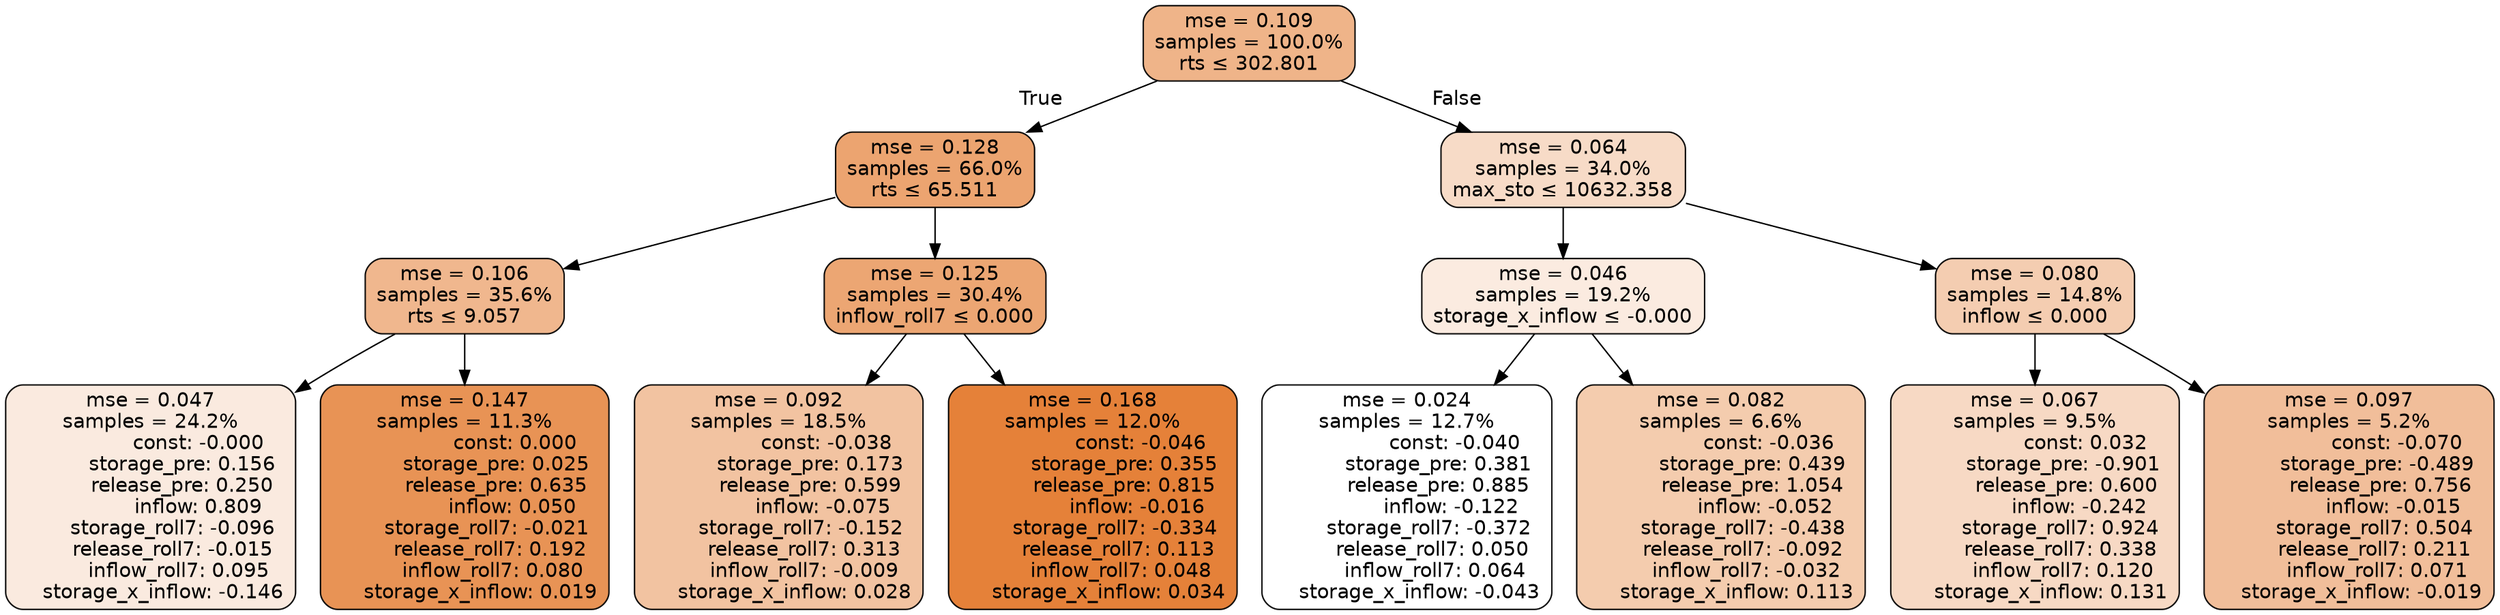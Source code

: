 digraph tree {
bgcolor="transparent"
node [shape=rectangle, style="filled, rounded", color="black", fontname=helvetica] ;
edge [fontname=helvetica] ;
	"0" [label="mse = 0.109
samples = 100.0%
rts &le; 302.801", fillcolor="#efb489"]
	"1" [label="mse = 0.128
samples = 66.0%
rts &le; 65.511", fillcolor="#eca470"]
	"2" [label="mse = 0.106
samples = 35.6%
rts &le; 9.057", fillcolor="#f0b78e"]
	"3" [label="mse = 0.047
samples = 24.2%
               const: -0.000
          storage_pre: 0.156
          release_pre: 0.250
               inflow: 0.809
       storage_roll7: -0.096
       release_roll7: -0.015
         inflow_roll7: 0.095
    storage_x_inflow: -0.146", fillcolor="#faeadf"]
	"4" [label="mse = 0.147
samples = 11.3%
                const: 0.000
          storage_pre: 0.025
          release_pre: 0.635
               inflow: 0.050
       storage_roll7: -0.021
        release_roll7: 0.192
         inflow_roll7: 0.080
     storage_x_inflow: 0.019", fillcolor="#e89355"]
	"5" [label="mse = 0.125
samples = 30.4%
inflow_roll7 &le; 0.000", fillcolor="#eca673"]
	"6" [label="mse = 0.092
samples = 18.5%
               const: -0.038
          storage_pre: 0.173
          release_pre: 0.599
              inflow: -0.075
       storage_roll7: -0.152
        release_roll7: 0.313
        inflow_roll7: -0.009
     storage_x_inflow: 0.028", fillcolor="#f2c3a1"]
	"7" [label="mse = 0.168
samples = 12.0%
               const: -0.046
          storage_pre: 0.355
          release_pre: 0.815
              inflow: -0.016
       storage_roll7: -0.334
        release_roll7: 0.113
         inflow_roll7: 0.048
     storage_x_inflow: 0.034", fillcolor="#e58139"]
	"8" [label="mse = 0.064
samples = 34.0%
max_sto &le; 10632.358", fillcolor="#f7dbc7"]
	"9" [label="mse = 0.046
samples = 19.2%
storage_x_inflow &le; -0.000", fillcolor="#fbebe0"]
	"10" [label="mse = 0.024
samples = 12.7%
               const: -0.040
          storage_pre: 0.381
          release_pre: 0.885
              inflow: -0.122
       storage_roll7: -0.372
        release_roll7: 0.050
         inflow_roll7: 0.064
    storage_x_inflow: -0.043", fillcolor="#ffffff"]
	"11" [label="mse = 0.082
samples = 6.6%
               const: -0.036
          storage_pre: 0.439
          release_pre: 1.054
              inflow: -0.052
       storage_roll7: -0.438
       release_roll7: -0.092
        inflow_roll7: -0.032
     storage_x_inflow: 0.113", fillcolor="#f4ccae"]
	"12" [label="mse = 0.080
samples = 14.8%
inflow &le; 0.000", fillcolor="#f4cdb1"]
	"13" [label="mse = 0.067
samples = 9.5%
                const: 0.032
         storage_pre: -0.901
          release_pre: 0.600
              inflow: -0.242
        storage_roll7: 0.924
        release_roll7: 0.338
         inflow_roll7: 0.120
     storage_x_inflow: 0.131", fillcolor="#f7d9c4"]
	"14" [label="mse = 0.097
samples = 5.2%
               const: -0.070
         storage_pre: -0.489
          release_pre: 0.756
              inflow: -0.015
        storage_roll7: 0.504
        release_roll7: 0.211
         inflow_roll7: 0.071
    storage_x_inflow: -0.019", fillcolor="#f1be9a"]

	"0" -> "1" [labeldistance=2.5, labelangle=45, headlabel="True"]
	"1" -> "2"
	"2" -> "3"
	"2" -> "4"
	"1" -> "5"
	"5" -> "6"
	"5" -> "7"
	"0" -> "8" [labeldistance=2.5, labelangle=-45, headlabel="False"]
	"8" -> "9"
	"9" -> "10"
	"9" -> "11"
	"8" -> "12"
	"12" -> "13"
	"12" -> "14"
}